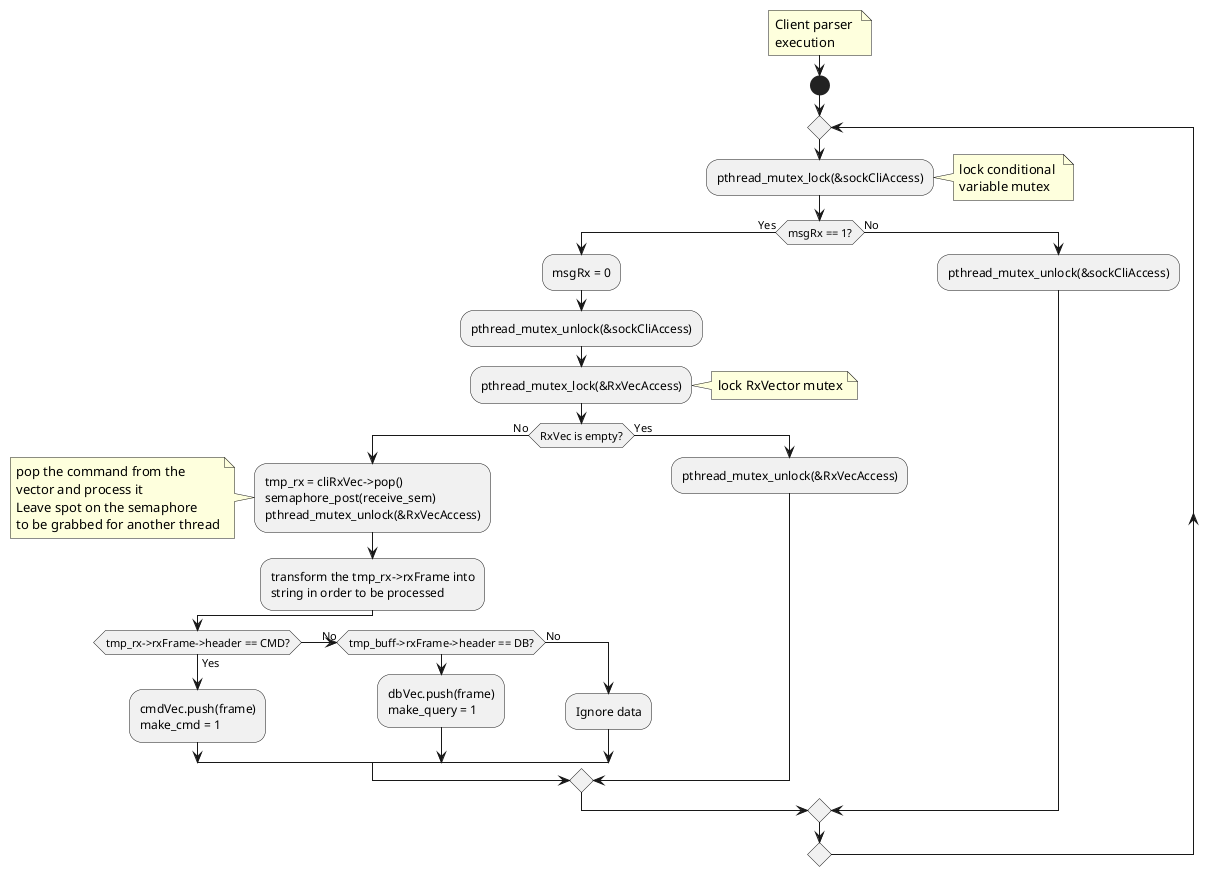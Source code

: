 @startuml
'-----------------------
  note right
    Client parser 
    execution
  end note
'-----------------------
start
    repeat
        :pthread_mutex_lock(&sockCliAccess);
        note right
            lock conditional 
            variable mutex
        end note
        if (msgRx == 1?) then (Yes)
            :msgRx = 0;
            :pthread_mutex_unlock(&sockCliAccess);
            :pthread_mutex_lock(&RxVecAccess);
            note right
                lock RxVector mutex
            end note
            if (RxVec is empty?) then (No)
                :tmp_rx = cliRxVec->pop()
                semaphore_post(receive_sem)
                pthread_mutex_unlock(&RxVecAccess);
                note left
                    pop the command from the
                    vector and process it
                    Leave spot on the semaphore
                    to be grabbed for another thread
                end note
                :transform the tmp_rx->rxFrame into
                string in order to be processed;
                if(tmp_rx->rxFrame->header == CMD?) then (Yes)
                    :cmdVec.push(frame)
                    make_cmd = 1;
                (No) elseif (tmp_buff->rxFrame->header == DB?)
                    :dbVec.push(frame)
                    make_query = 1;
                else (No)
                    :Ignore data;
                endif
            else (Yes)
                :pthread_mutex_unlock(&RxVecAccess);
            endif
        else (No)
            :pthread_mutex_unlock(&sockCliAccess);
        endif
   repeat while()
 
'-----------------------
@enduml
